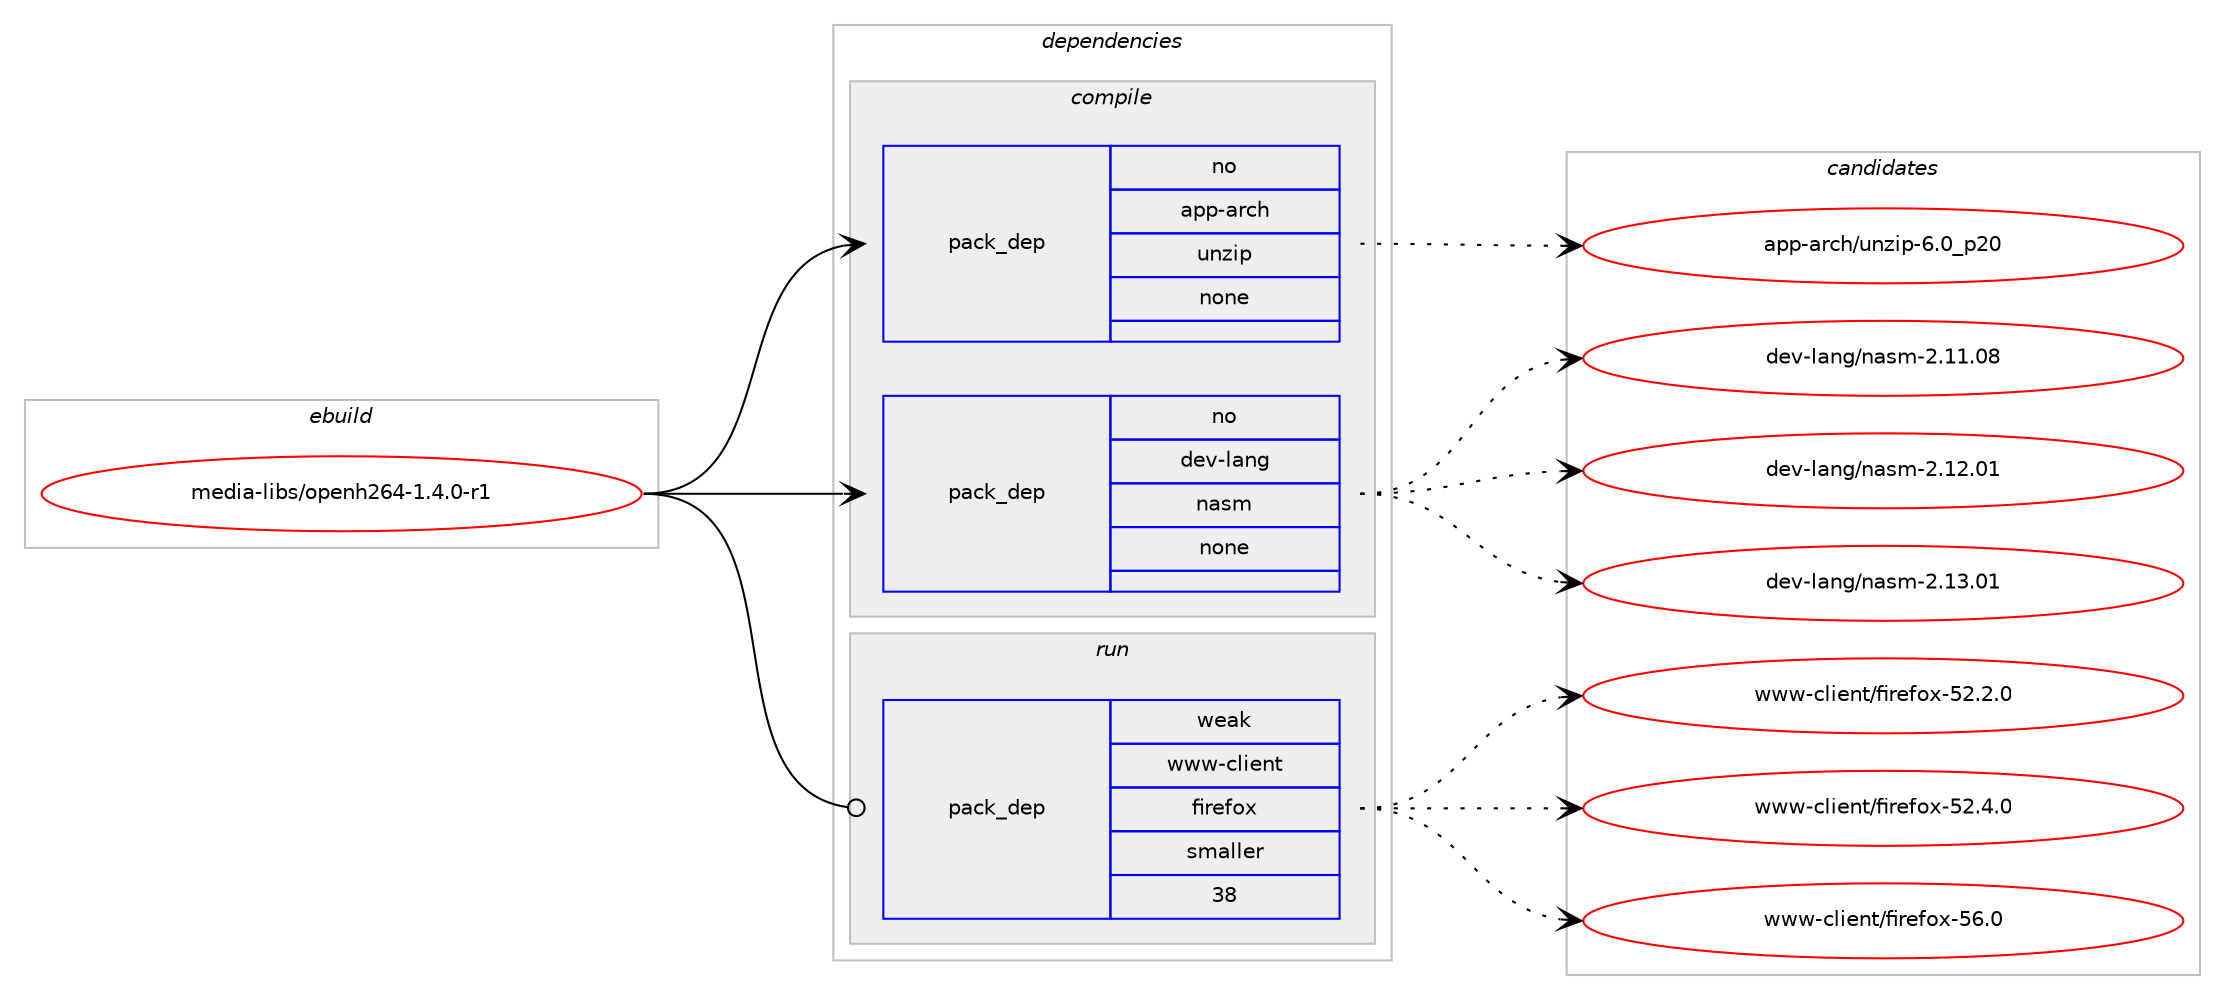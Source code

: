digraph prolog {

# *************
# Graph options
# *************

newrank=true;
concentrate=true;
compound=true;
graph [rankdir=LR,fontname=Helvetica,fontsize=10,ranksep=1.5];#, ranksep=2.5, nodesep=0.2];
edge  [arrowhead=vee];
node  [fontname=Helvetica,fontsize=10];

# **********
# The ebuild
# **********

subgraph cluster_leftcol {
color=gray;
rank=same;
label=<<i>ebuild</i>>;
id [label="media-libs/openh264-1.4.0-r1", color=red, width=4, href="../media-libs/openh264-1.4.0-r1.svg"];
}

# ****************
# The dependencies
# ****************

subgraph cluster_midcol {
color=gray;
label=<<i>dependencies</i>>;
subgraph cluster_compile {
fillcolor="#eeeeee";
style=filled;
label=<<i>compile</i>>;
subgraph pack272281 {
dependency369456 [label=<<TABLE BORDER="0" CELLBORDER="1" CELLSPACING="0" CELLPADDING="4" WIDTH="220"><TR><TD ROWSPAN="6" CELLPADDING="30">pack_dep</TD></TR><TR><TD WIDTH="110">no</TD></TR><TR><TD>app-arch</TD></TR><TR><TD>unzip</TD></TR><TR><TD>none</TD></TR><TR><TD></TD></TR></TABLE>>, shape=none, color=blue];
}
id:e -> dependency369456:w [weight=20,style="solid",arrowhead="vee"];
subgraph pack272282 {
dependency369457 [label=<<TABLE BORDER="0" CELLBORDER="1" CELLSPACING="0" CELLPADDING="4" WIDTH="220"><TR><TD ROWSPAN="6" CELLPADDING="30">pack_dep</TD></TR><TR><TD WIDTH="110">no</TD></TR><TR><TD>dev-lang</TD></TR><TR><TD>nasm</TD></TR><TR><TD>none</TD></TR><TR><TD></TD></TR></TABLE>>, shape=none, color=blue];
}
id:e -> dependency369457:w [weight=20,style="solid",arrowhead="vee"];
}
subgraph cluster_compileandrun {
fillcolor="#eeeeee";
style=filled;
label=<<i>compile and run</i>>;
}
subgraph cluster_run {
fillcolor="#eeeeee";
style=filled;
label=<<i>run</i>>;
subgraph pack272283 {
dependency369458 [label=<<TABLE BORDER="0" CELLBORDER="1" CELLSPACING="0" CELLPADDING="4" WIDTH="220"><TR><TD ROWSPAN="6" CELLPADDING="30">pack_dep</TD></TR><TR><TD WIDTH="110">weak</TD></TR><TR><TD>www-client</TD></TR><TR><TD>firefox</TD></TR><TR><TD>smaller</TD></TR><TR><TD>38</TD></TR></TABLE>>, shape=none, color=blue];
}
id:e -> dependency369458:w [weight=20,style="solid",arrowhead="odot"];
}
}

# **************
# The candidates
# **************

subgraph cluster_choices {
rank=same;
color=gray;
label=<<i>candidates</i>>;

subgraph choice272281 {
color=black;
nodesep=1;
choice971121124597114991044711711012210511245544648951125048 [label="app-arch/unzip-6.0_p20", color=red, width=4,href="../app-arch/unzip-6.0_p20.svg"];
dependency369456:e -> choice971121124597114991044711711012210511245544648951125048:w [style=dotted,weight="100"];
}
subgraph choice272282 {
color=black;
nodesep=1;
choice100101118451089711010347110971151094550464949464856 [label="dev-lang/nasm-2.11.08", color=red, width=4,href="../dev-lang/nasm-2.11.08.svg"];
choice100101118451089711010347110971151094550464950464849 [label="dev-lang/nasm-2.12.01", color=red, width=4,href="../dev-lang/nasm-2.12.01.svg"];
choice100101118451089711010347110971151094550464951464849 [label="dev-lang/nasm-2.13.01", color=red, width=4,href="../dev-lang/nasm-2.13.01.svg"];
dependency369457:e -> choice100101118451089711010347110971151094550464949464856:w [style=dotted,weight="100"];
dependency369457:e -> choice100101118451089711010347110971151094550464950464849:w [style=dotted,weight="100"];
dependency369457:e -> choice100101118451089711010347110971151094550464951464849:w [style=dotted,weight="100"];
}
subgraph choice272283 {
color=black;
nodesep=1;
choice11911911945991081051011101164710210511410110211112045535046504648 [label="www-client/firefox-52.2.0", color=red, width=4,href="../www-client/firefox-52.2.0.svg"];
choice11911911945991081051011101164710210511410110211112045535046524648 [label="www-client/firefox-52.4.0", color=red, width=4,href="../www-client/firefox-52.4.0.svg"];
choice1191191194599108105101110116471021051141011021111204553544648 [label="www-client/firefox-56.0", color=red, width=4,href="../www-client/firefox-56.0.svg"];
dependency369458:e -> choice11911911945991081051011101164710210511410110211112045535046504648:w [style=dotted,weight="100"];
dependency369458:e -> choice11911911945991081051011101164710210511410110211112045535046524648:w [style=dotted,weight="100"];
dependency369458:e -> choice1191191194599108105101110116471021051141011021111204553544648:w [style=dotted,weight="100"];
}
}

}
